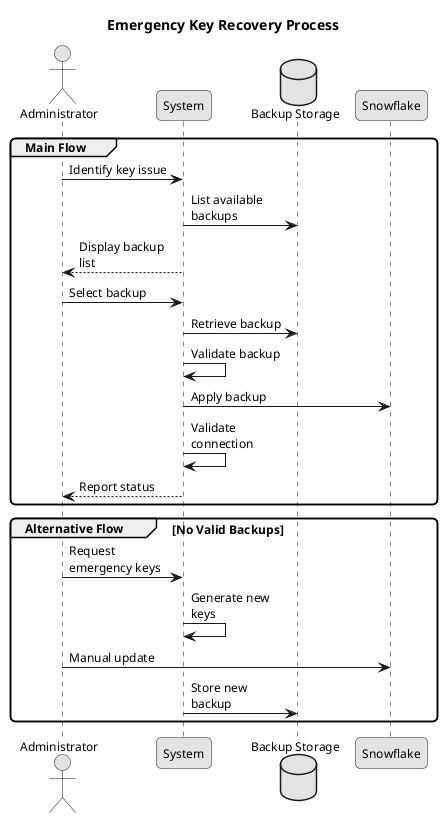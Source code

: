 @startuml
skinparam monochrome true
skinparam shadowing false
skinparam defaultFontName Arial
skinparam defaultFontSize 12
skinparam roundCorner 10
skinparam maxMessageSize 100

actor "Administrator" as admin
participant "System" as system
database "Backup Storage" as backup
participant "Snowflake" as snowflake

title Emergency Key Recovery Process

group Main Flow
    admin -> system: Identify key issue
    system -> backup: List available backups
    system --> admin: Display backup list
    admin -> system: Select backup
    system -> backup: Retrieve backup
    system -> system: Validate backup
    system -> snowflake: Apply backup
    system -> system: Validate connection
    system --> admin: Report status
end

group Alternative Flow [No Valid Backups]
    admin -> system: Request emergency keys
    system -> system: Generate new keys
    admin -> snowflake: Manual update
    system -> backup: Store new backup
end

@enduml 